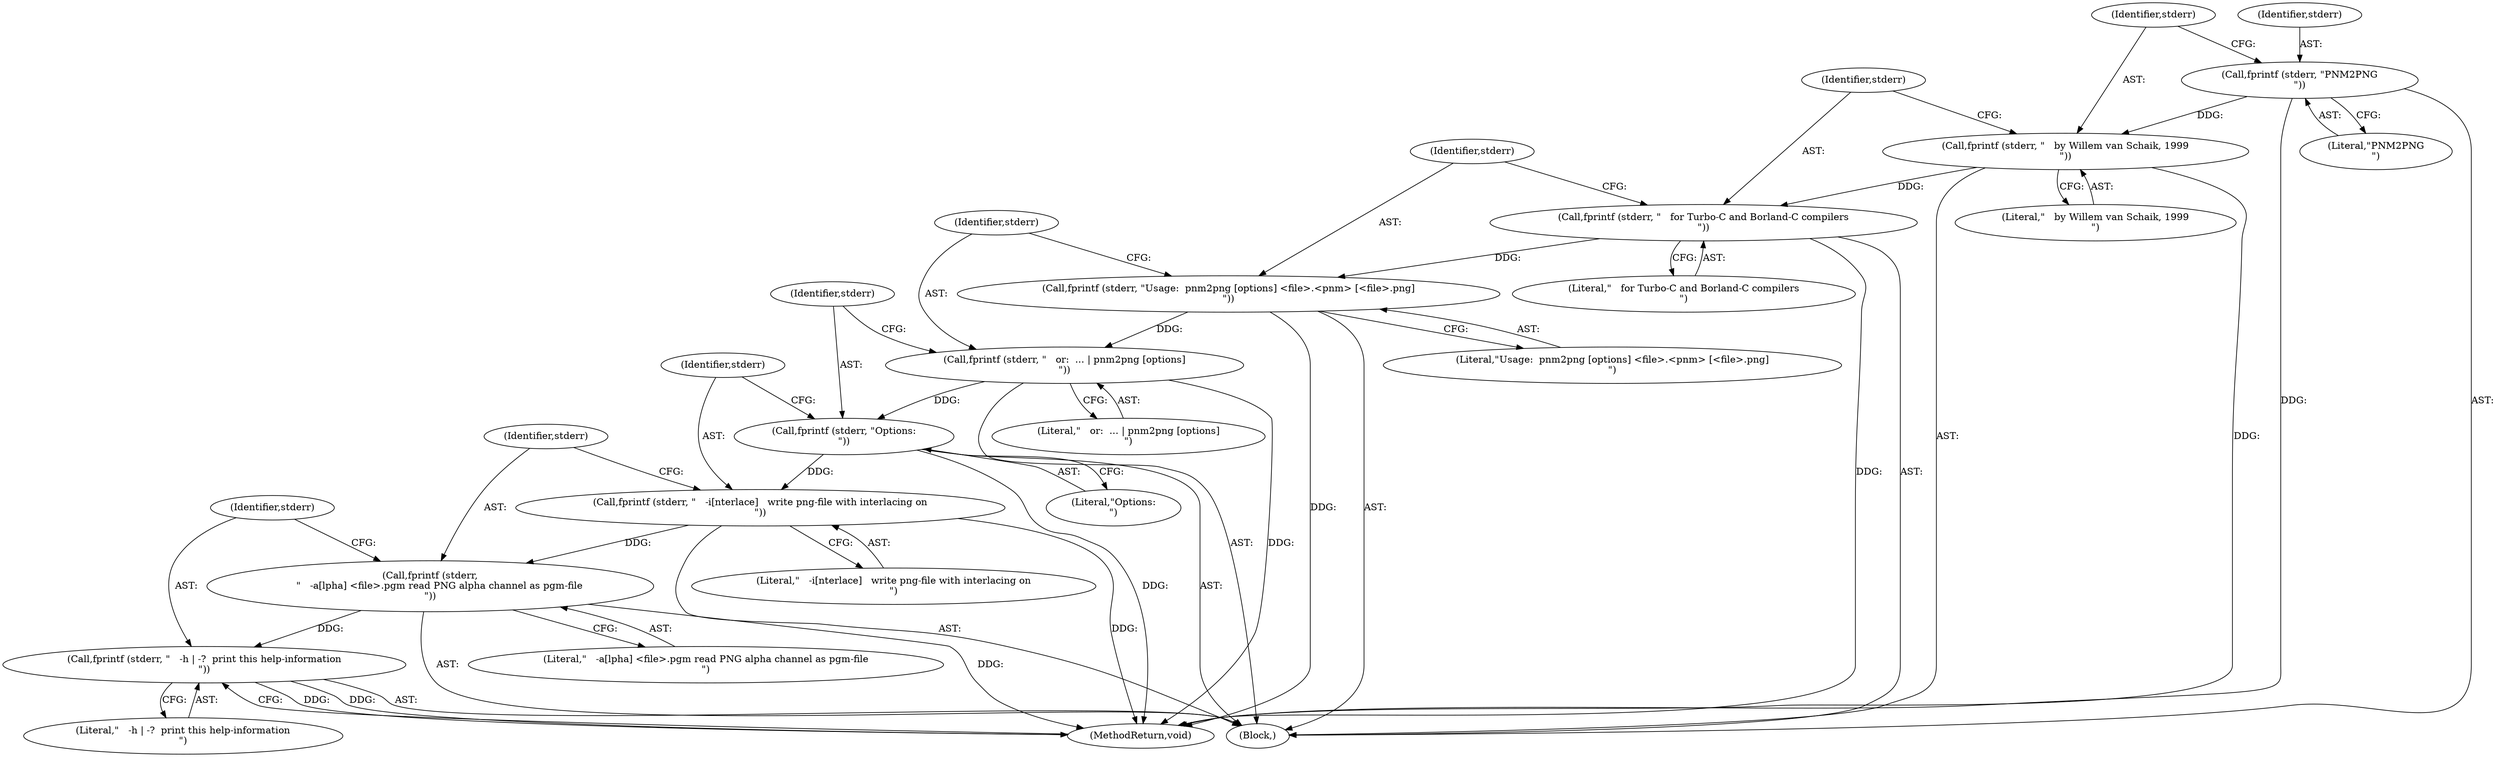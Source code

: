 digraph "0_Android_9d4853418ab2f754c2b63e091c29c5529b8b86ca_160@API" {
"1000102" [label="(Call,fprintf (stderr, \"PNM2PNG\n\"))"];
"1000105" [label="(Call,fprintf (stderr, \"   by Willem van Schaik, 1999\n\"))"];
"1000108" [label="(Call,fprintf (stderr, \"   for Turbo-C and Borland-C compilers\n\"))"];
"1000111" [label="(Call,fprintf (stderr, \"Usage:  pnm2png [options] <file>.<pnm> [<file>.png]\n\"))"];
"1000114" [label="(Call,fprintf (stderr, \"   or:  ... | pnm2png [options]\n\"))"];
"1000117" [label="(Call,fprintf (stderr, \"Options:\n\"))"];
"1000120" [label="(Call,fprintf (stderr, \"   -i[nterlace]   write png-file with interlacing on\n\"))"];
"1000123" [label="(Call,fprintf (stderr,\n      \"   -a[lpha] <file>.pgm read PNG alpha channel as pgm-file\n\"))"];
"1000126" [label="(Call,fprintf (stderr, \"   -h | -?  print this help-information\n\"))"];
"1000128" [label="(Literal,\"   -h | -?  print this help-information\n\")"];
"1000101" [label="(Block,)"];
"1000110" [label="(Literal,\"   for Turbo-C and Borland-C compilers\n\")"];
"1000112" [label="(Identifier,stderr)"];
"1000119" [label="(Literal,\"Options:\n\")"];
"1000117" [label="(Call,fprintf (stderr, \"Options:\n\"))"];
"1000109" [label="(Identifier,stderr)"];
"1000122" [label="(Literal,\"   -i[nterlace]   write png-file with interlacing on\n\")"];
"1000113" [label="(Literal,\"Usage:  pnm2png [options] <file>.<pnm> [<file>.png]\n\")"];
"1000120" [label="(Call,fprintf (stderr, \"   -i[nterlace]   write png-file with interlacing on\n\"))"];
"1000108" [label="(Call,fprintf (stderr, \"   for Turbo-C and Borland-C compilers\n\"))"];
"1000125" [label="(Literal,\"   -a[lpha] <file>.pgm read PNG alpha channel as pgm-file\n\")"];
"1000104" [label="(Literal,\"PNM2PNG\n\")"];
"1000107" [label="(Literal,\"   by Willem van Schaik, 1999\n\")"];
"1000116" [label="(Literal,\"   or:  ... | pnm2png [options]\n\")"];
"1000127" [label="(Identifier,stderr)"];
"1000118" [label="(Identifier,stderr)"];
"1000115" [label="(Identifier,stderr)"];
"1000121" [label="(Identifier,stderr)"];
"1000114" [label="(Call,fprintf (stderr, \"   or:  ... | pnm2png [options]\n\"))"];
"1000106" [label="(Identifier,stderr)"];
"1000105" [label="(Call,fprintf (stderr, \"   by Willem van Schaik, 1999\n\"))"];
"1000123" [label="(Call,fprintf (stderr,\n      \"   -a[lpha] <file>.pgm read PNG alpha channel as pgm-file\n\"))"];
"1000103" [label="(Identifier,stderr)"];
"1000124" [label="(Identifier,stderr)"];
"1000129" [label="(MethodReturn,void)"];
"1000126" [label="(Call,fprintf (stderr, \"   -h | -?  print this help-information\n\"))"];
"1000102" [label="(Call,fprintf (stderr, \"PNM2PNG\n\"))"];
"1000111" [label="(Call,fprintf (stderr, \"Usage:  pnm2png [options] <file>.<pnm> [<file>.png]\n\"))"];
"1000102" -> "1000101"  [label="AST: "];
"1000102" -> "1000104"  [label="CFG: "];
"1000103" -> "1000102"  [label="AST: "];
"1000104" -> "1000102"  [label="AST: "];
"1000106" -> "1000102"  [label="CFG: "];
"1000102" -> "1000129"  [label="DDG: "];
"1000102" -> "1000105"  [label="DDG: "];
"1000105" -> "1000101"  [label="AST: "];
"1000105" -> "1000107"  [label="CFG: "];
"1000106" -> "1000105"  [label="AST: "];
"1000107" -> "1000105"  [label="AST: "];
"1000109" -> "1000105"  [label="CFG: "];
"1000105" -> "1000129"  [label="DDG: "];
"1000105" -> "1000108"  [label="DDG: "];
"1000108" -> "1000101"  [label="AST: "];
"1000108" -> "1000110"  [label="CFG: "];
"1000109" -> "1000108"  [label="AST: "];
"1000110" -> "1000108"  [label="AST: "];
"1000112" -> "1000108"  [label="CFG: "];
"1000108" -> "1000129"  [label="DDG: "];
"1000108" -> "1000111"  [label="DDG: "];
"1000111" -> "1000101"  [label="AST: "];
"1000111" -> "1000113"  [label="CFG: "];
"1000112" -> "1000111"  [label="AST: "];
"1000113" -> "1000111"  [label="AST: "];
"1000115" -> "1000111"  [label="CFG: "];
"1000111" -> "1000129"  [label="DDG: "];
"1000111" -> "1000114"  [label="DDG: "];
"1000114" -> "1000101"  [label="AST: "];
"1000114" -> "1000116"  [label="CFG: "];
"1000115" -> "1000114"  [label="AST: "];
"1000116" -> "1000114"  [label="AST: "];
"1000118" -> "1000114"  [label="CFG: "];
"1000114" -> "1000129"  [label="DDG: "];
"1000114" -> "1000117"  [label="DDG: "];
"1000117" -> "1000101"  [label="AST: "];
"1000117" -> "1000119"  [label="CFG: "];
"1000118" -> "1000117"  [label="AST: "];
"1000119" -> "1000117"  [label="AST: "];
"1000121" -> "1000117"  [label="CFG: "];
"1000117" -> "1000129"  [label="DDG: "];
"1000117" -> "1000120"  [label="DDG: "];
"1000120" -> "1000101"  [label="AST: "];
"1000120" -> "1000122"  [label="CFG: "];
"1000121" -> "1000120"  [label="AST: "];
"1000122" -> "1000120"  [label="AST: "];
"1000124" -> "1000120"  [label="CFG: "];
"1000120" -> "1000129"  [label="DDG: "];
"1000120" -> "1000123"  [label="DDG: "];
"1000123" -> "1000101"  [label="AST: "];
"1000123" -> "1000125"  [label="CFG: "];
"1000124" -> "1000123"  [label="AST: "];
"1000125" -> "1000123"  [label="AST: "];
"1000127" -> "1000123"  [label="CFG: "];
"1000123" -> "1000129"  [label="DDG: "];
"1000123" -> "1000126"  [label="DDG: "];
"1000126" -> "1000101"  [label="AST: "];
"1000126" -> "1000128"  [label="CFG: "];
"1000127" -> "1000126"  [label="AST: "];
"1000128" -> "1000126"  [label="AST: "];
"1000129" -> "1000126"  [label="CFG: "];
"1000126" -> "1000129"  [label="DDG: "];
"1000126" -> "1000129"  [label="DDG: "];
}
